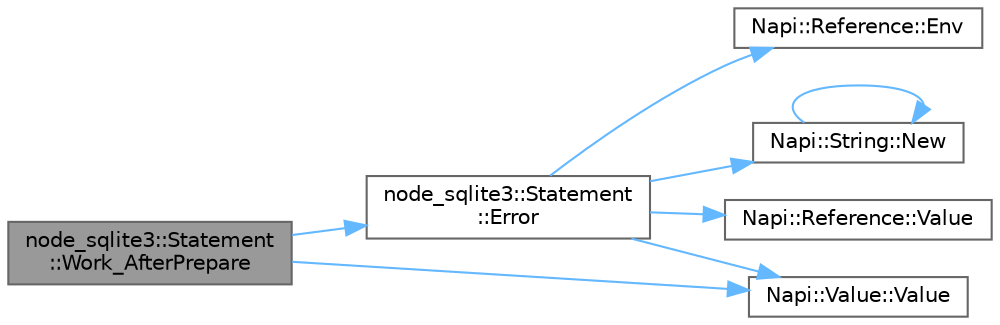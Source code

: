 digraph "node_sqlite3::Statement::Work_AfterPrepare"
{
 // LATEX_PDF_SIZE
  bgcolor="transparent";
  edge [fontname=Helvetica,fontsize=10,labelfontname=Helvetica,labelfontsize=10];
  node [fontname=Helvetica,fontsize=10,shape=box,height=0.2,width=0.4];
  rankdir="LR";
  Node1 [id="Node000001",label="node_sqlite3::Statement\l::Work_AfterPrepare",height=0.2,width=0.4,color="gray40", fillcolor="grey60", style="filled", fontcolor="black",tooltip=" "];
  Node1 -> Node2 [id="edge1_Node000001_Node000002",color="steelblue1",style="solid",tooltip=" "];
  Node2 [id="Node000002",label="node_sqlite3::Statement\l::Error",height=0.2,width=0.4,color="grey40", fillcolor="white", style="filled",URL="$classnode__sqlite3_1_1_statement.html#a0adc30a125bb274dab2b66ce34bce2ae",tooltip=" "];
  Node2 -> Node3 [id="edge2_Node000002_Node000003",color="steelblue1",style="solid",tooltip=" "];
  Node3 [id="Node000003",label="Napi::Reference::Env",height=0.2,width=0.4,color="grey40", fillcolor="white", style="filled",URL="$class_napi_1_1_reference.html#a145936a59e9db2c455542576e76773ac",tooltip=" "];
  Node2 -> Node4 [id="edge3_Node000002_Node000004",color="steelblue1",style="solid",tooltip=" "];
  Node4 [id="Node000004",label="Napi::String::New",height=0.2,width=0.4,color="grey40", fillcolor="white", style="filled",URL="$class_napi_1_1_string.html#a6689d69d07bad4eea2be440333320925",tooltip="Creates a new String value from a UTF-8 encoded C++ string."];
  Node4 -> Node4 [id="edge4_Node000004_Node000004",color="steelblue1",style="solid",tooltip=" "];
  Node2 -> Node5 [id="edge5_Node000002_Node000005",color="steelblue1",style="solid",tooltip=" "];
  Node5 [id="Node000005",label="Napi::Reference::Value",height=0.2,width=0.4,color="grey40", fillcolor="white", style="filled",URL="$class_napi_1_1_reference.html#ae7f2d23d1f33cdbcfb4aa1b89193c5ae",tooltip=" "];
  Node2 -> Node6 [id="edge6_Node000002_Node000006",color="steelblue1",style="solid",tooltip=" "];
  Node6 [id="Node000006",label="Napi::Value::Value",height=0.2,width=0.4,color="grey40", fillcolor="white", style="filled",URL="$class_napi_1_1_value.html#a91352891b563fb744683240949e458e4",tooltip="Creates a new empty Value instance."];
  Node1 -> Node6 [id="edge7_Node000001_Node000006",color="steelblue1",style="solid",tooltip=" "];
}

